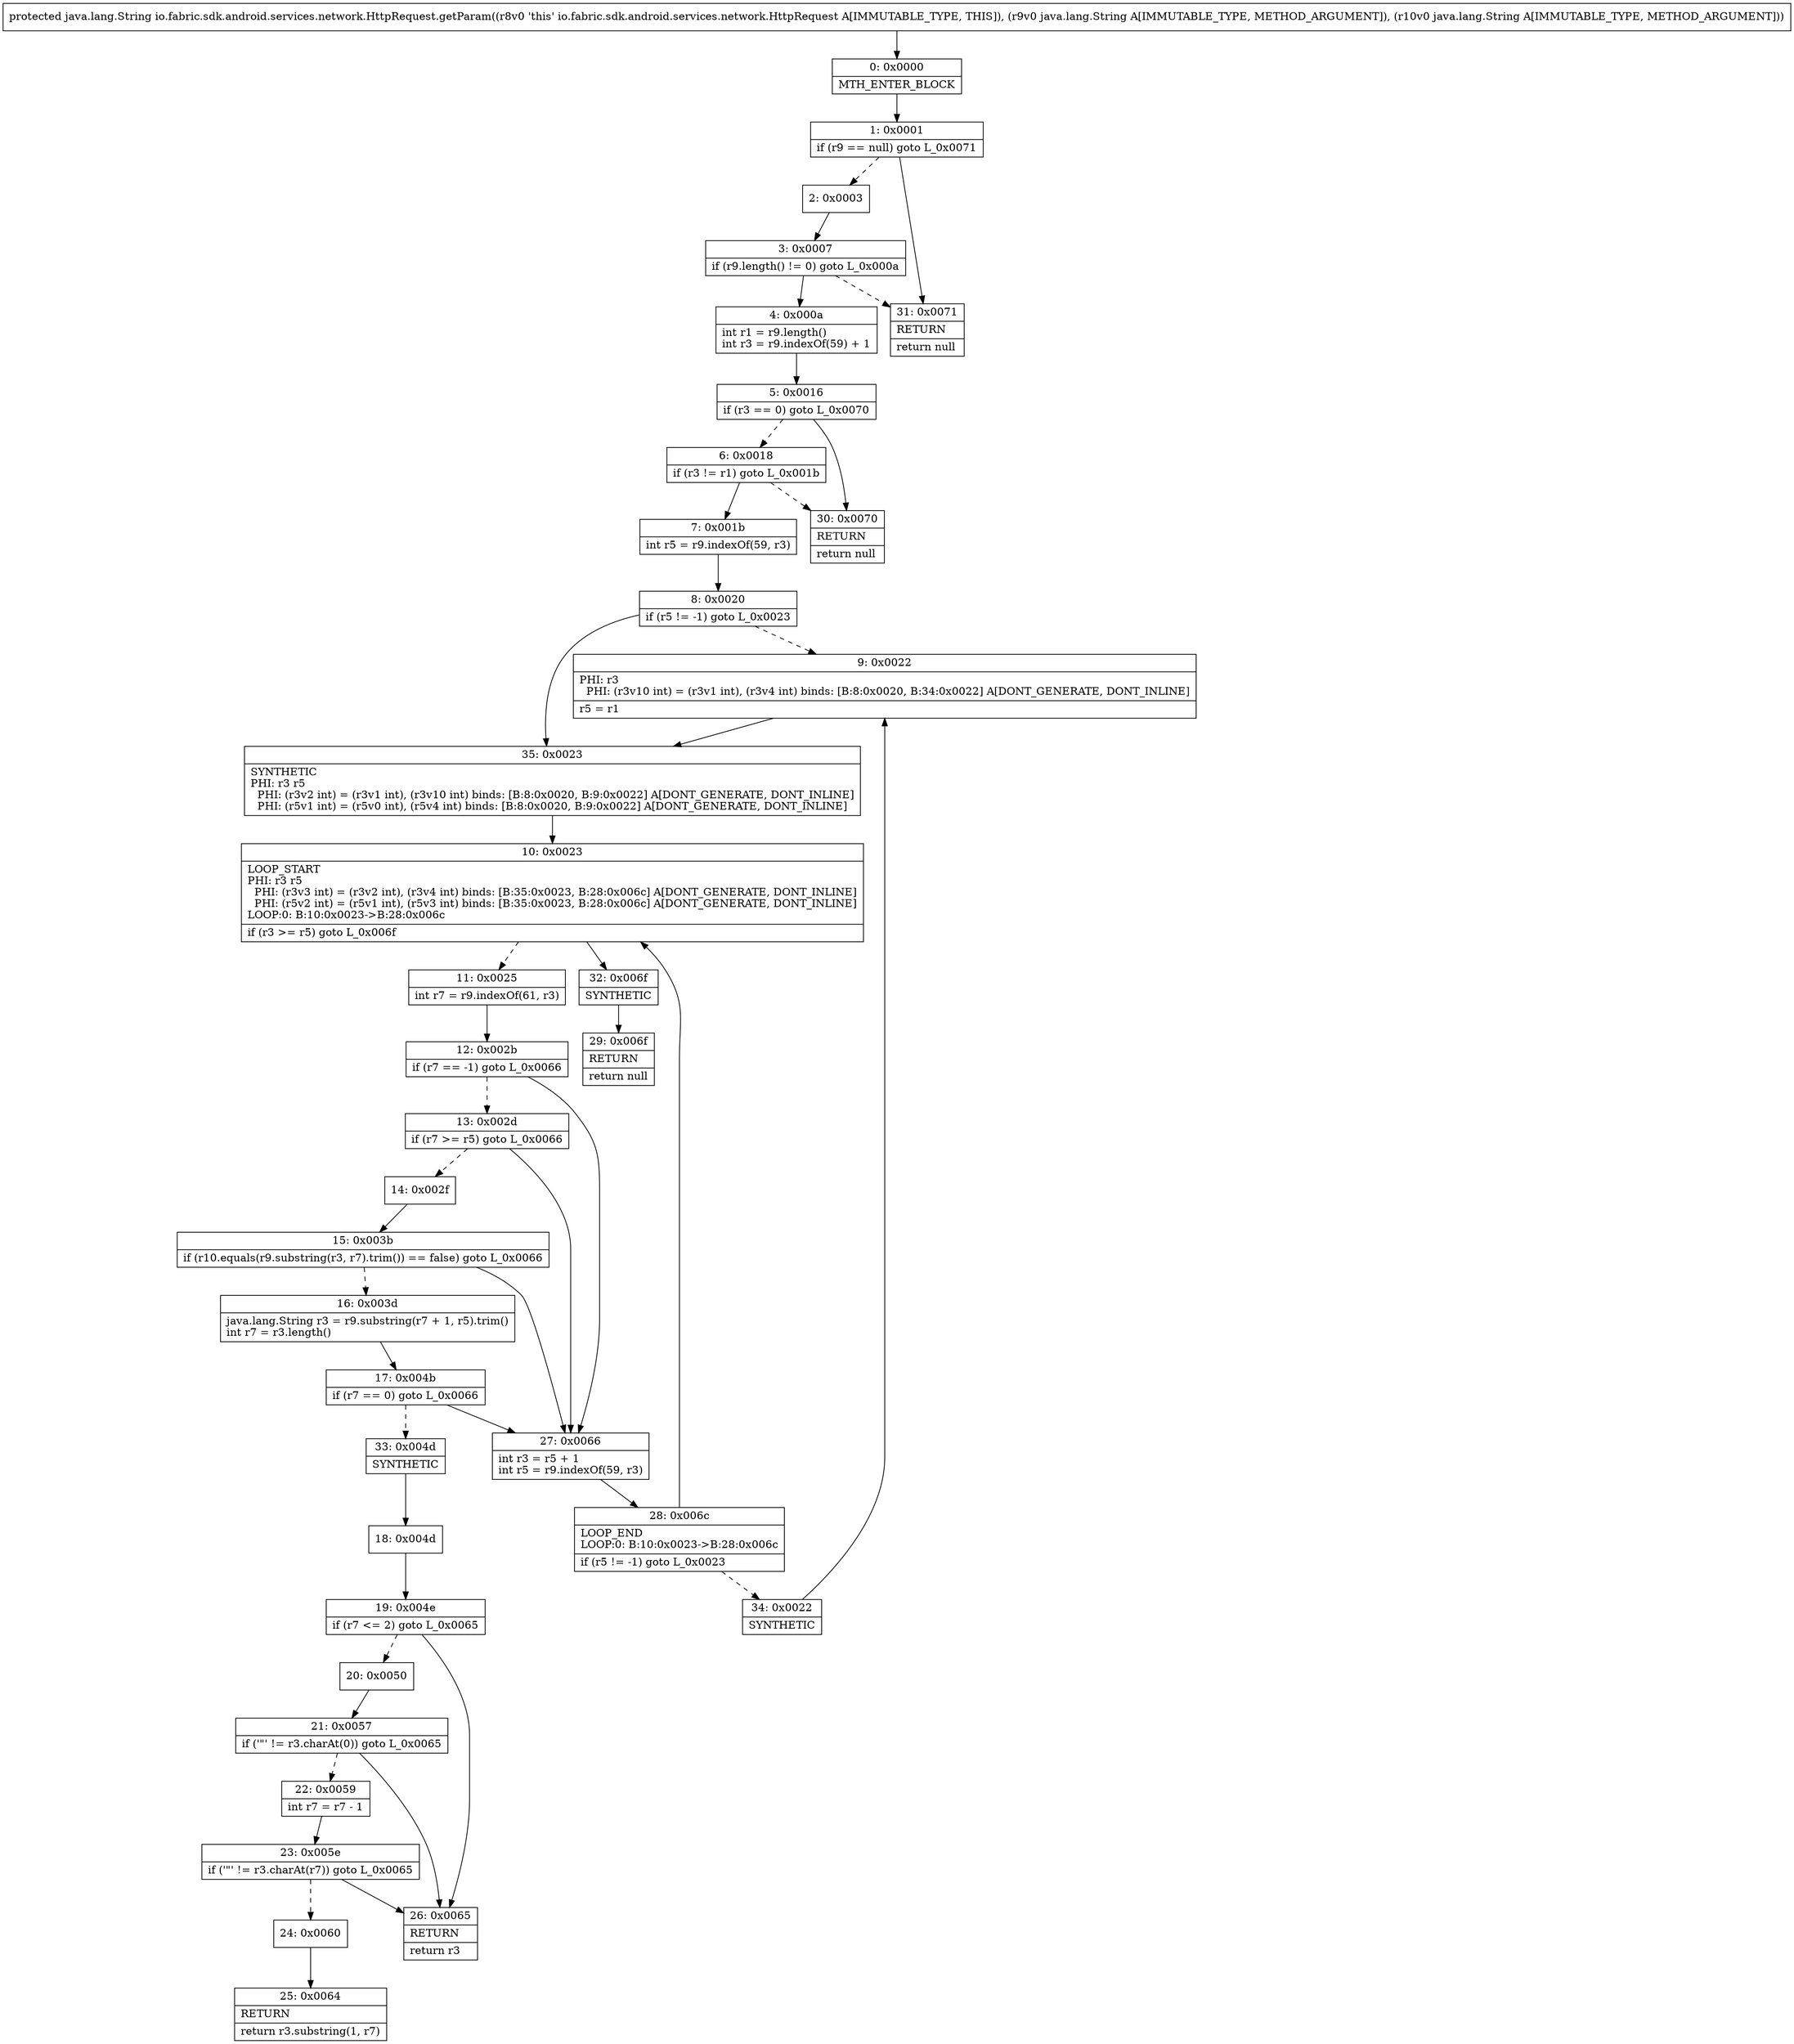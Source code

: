 digraph "CFG forio.fabric.sdk.android.services.network.HttpRequest.getParam(Ljava\/lang\/String;Ljava\/lang\/String;)Ljava\/lang\/String;" {
Node_0 [shape=record,label="{0\:\ 0x0000|MTH_ENTER_BLOCK\l}"];
Node_1 [shape=record,label="{1\:\ 0x0001|if (r9 == null) goto L_0x0071\l}"];
Node_2 [shape=record,label="{2\:\ 0x0003}"];
Node_3 [shape=record,label="{3\:\ 0x0007|if (r9.length() != 0) goto L_0x000a\l}"];
Node_4 [shape=record,label="{4\:\ 0x000a|int r1 = r9.length()\lint r3 = r9.indexOf(59) + 1\l}"];
Node_5 [shape=record,label="{5\:\ 0x0016|if (r3 == 0) goto L_0x0070\l}"];
Node_6 [shape=record,label="{6\:\ 0x0018|if (r3 != r1) goto L_0x001b\l}"];
Node_7 [shape=record,label="{7\:\ 0x001b|int r5 = r9.indexOf(59, r3)\l}"];
Node_8 [shape=record,label="{8\:\ 0x0020|if (r5 != \-1) goto L_0x0023\l}"];
Node_9 [shape=record,label="{9\:\ 0x0022|PHI: r3 \l  PHI: (r3v10 int) = (r3v1 int), (r3v4 int) binds: [B:8:0x0020, B:34:0x0022] A[DONT_GENERATE, DONT_INLINE]\l|r5 = r1\l}"];
Node_10 [shape=record,label="{10\:\ 0x0023|LOOP_START\lPHI: r3 r5 \l  PHI: (r3v3 int) = (r3v2 int), (r3v4 int) binds: [B:35:0x0023, B:28:0x006c] A[DONT_GENERATE, DONT_INLINE]\l  PHI: (r5v2 int) = (r5v1 int), (r5v3 int) binds: [B:35:0x0023, B:28:0x006c] A[DONT_GENERATE, DONT_INLINE]\lLOOP:0: B:10:0x0023\-\>B:28:0x006c\l|if (r3 \>= r5) goto L_0x006f\l}"];
Node_11 [shape=record,label="{11\:\ 0x0025|int r7 = r9.indexOf(61, r3)\l}"];
Node_12 [shape=record,label="{12\:\ 0x002b|if (r7 == \-1) goto L_0x0066\l}"];
Node_13 [shape=record,label="{13\:\ 0x002d|if (r7 \>= r5) goto L_0x0066\l}"];
Node_14 [shape=record,label="{14\:\ 0x002f}"];
Node_15 [shape=record,label="{15\:\ 0x003b|if (r10.equals(r9.substring(r3, r7).trim()) == false) goto L_0x0066\l}"];
Node_16 [shape=record,label="{16\:\ 0x003d|java.lang.String r3 = r9.substring(r7 + 1, r5).trim()\lint r7 = r3.length()\l}"];
Node_17 [shape=record,label="{17\:\ 0x004b|if (r7 == 0) goto L_0x0066\l}"];
Node_18 [shape=record,label="{18\:\ 0x004d}"];
Node_19 [shape=record,label="{19\:\ 0x004e|if (r7 \<= 2) goto L_0x0065\l}"];
Node_20 [shape=record,label="{20\:\ 0x0050}"];
Node_21 [shape=record,label="{21\:\ 0x0057|if ('\"' != r3.charAt(0)) goto L_0x0065\l}"];
Node_22 [shape=record,label="{22\:\ 0x0059|int r7 = r7 \- 1\l}"];
Node_23 [shape=record,label="{23\:\ 0x005e|if ('\"' != r3.charAt(r7)) goto L_0x0065\l}"];
Node_24 [shape=record,label="{24\:\ 0x0060}"];
Node_25 [shape=record,label="{25\:\ 0x0064|RETURN\l|return r3.substring(1, r7)\l}"];
Node_26 [shape=record,label="{26\:\ 0x0065|RETURN\l|return r3\l}"];
Node_27 [shape=record,label="{27\:\ 0x0066|int r3 = r5 + 1\lint r5 = r9.indexOf(59, r3)\l}"];
Node_28 [shape=record,label="{28\:\ 0x006c|LOOP_END\lLOOP:0: B:10:0x0023\-\>B:28:0x006c\l|if (r5 != \-1) goto L_0x0023\l}"];
Node_29 [shape=record,label="{29\:\ 0x006f|RETURN\l|return null\l}"];
Node_30 [shape=record,label="{30\:\ 0x0070|RETURN\l|return null\l}"];
Node_31 [shape=record,label="{31\:\ 0x0071|RETURN\l|return null\l}"];
Node_32 [shape=record,label="{32\:\ 0x006f|SYNTHETIC\l}"];
Node_33 [shape=record,label="{33\:\ 0x004d|SYNTHETIC\l}"];
Node_34 [shape=record,label="{34\:\ 0x0022|SYNTHETIC\l}"];
Node_35 [shape=record,label="{35\:\ 0x0023|SYNTHETIC\lPHI: r3 r5 \l  PHI: (r3v2 int) = (r3v1 int), (r3v10 int) binds: [B:8:0x0020, B:9:0x0022] A[DONT_GENERATE, DONT_INLINE]\l  PHI: (r5v1 int) = (r5v0 int), (r5v4 int) binds: [B:8:0x0020, B:9:0x0022] A[DONT_GENERATE, DONT_INLINE]\l}"];
MethodNode[shape=record,label="{protected java.lang.String io.fabric.sdk.android.services.network.HttpRequest.getParam((r8v0 'this' io.fabric.sdk.android.services.network.HttpRequest A[IMMUTABLE_TYPE, THIS]), (r9v0 java.lang.String A[IMMUTABLE_TYPE, METHOD_ARGUMENT]), (r10v0 java.lang.String A[IMMUTABLE_TYPE, METHOD_ARGUMENT])) }"];
MethodNode -> Node_0;
Node_0 -> Node_1;
Node_1 -> Node_2[style=dashed];
Node_1 -> Node_31;
Node_2 -> Node_3;
Node_3 -> Node_4;
Node_3 -> Node_31[style=dashed];
Node_4 -> Node_5;
Node_5 -> Node_6[style=dashed];
Node_5 -> Node_30;
Node_6 -> Node_7;
Node_6 -> Node_30[style=dashed];
Node_7 -> Node_8;
Node_8 -> Node_9[style=dashed];
Node_8 -> Node_35;
Node_9 -> Node_35;
Node_10 -> Node_11[style=dashed];
Node_10 -> Node_32;
Node_11 -> Node_12;
Node_12 -> Node_13[style=dashed];
Node_12 -> Node_27;
Node_13 -> Node_14[style=dashed];
Node_13 -> Node_27;
Node_14 -> Node_15;
Node_15 -> Node_16[style=dashed];
Node_15 -> Node_27;
Node_16 -> Node_17;
Node_17 -> Node_27;
Node_17 -> Node_33[style=dashed];
Node_18 -> Node_19;
Node_19 -> Node_20[style=dashed];
Node_19 -> Node_26;
Node_20 -> Node_21;
Node_21 -> Node_22[style=dashed];
Node_21 -> Node_26;
Node_22 -> Node_23;
Node_23 -> Node_24[style=dashed];
Node_23 -> Node_26;
Node_24 -> Node_25;
Node_27 -> Node_28;
Node_28 -> Node_10;
Node_28 -> Node_34[style=dashed];
Node_32 -> Node_29;
Node_33 -> Node_18;
Node_34 -> Node_9;
Node_35 -> Node_10;
}

